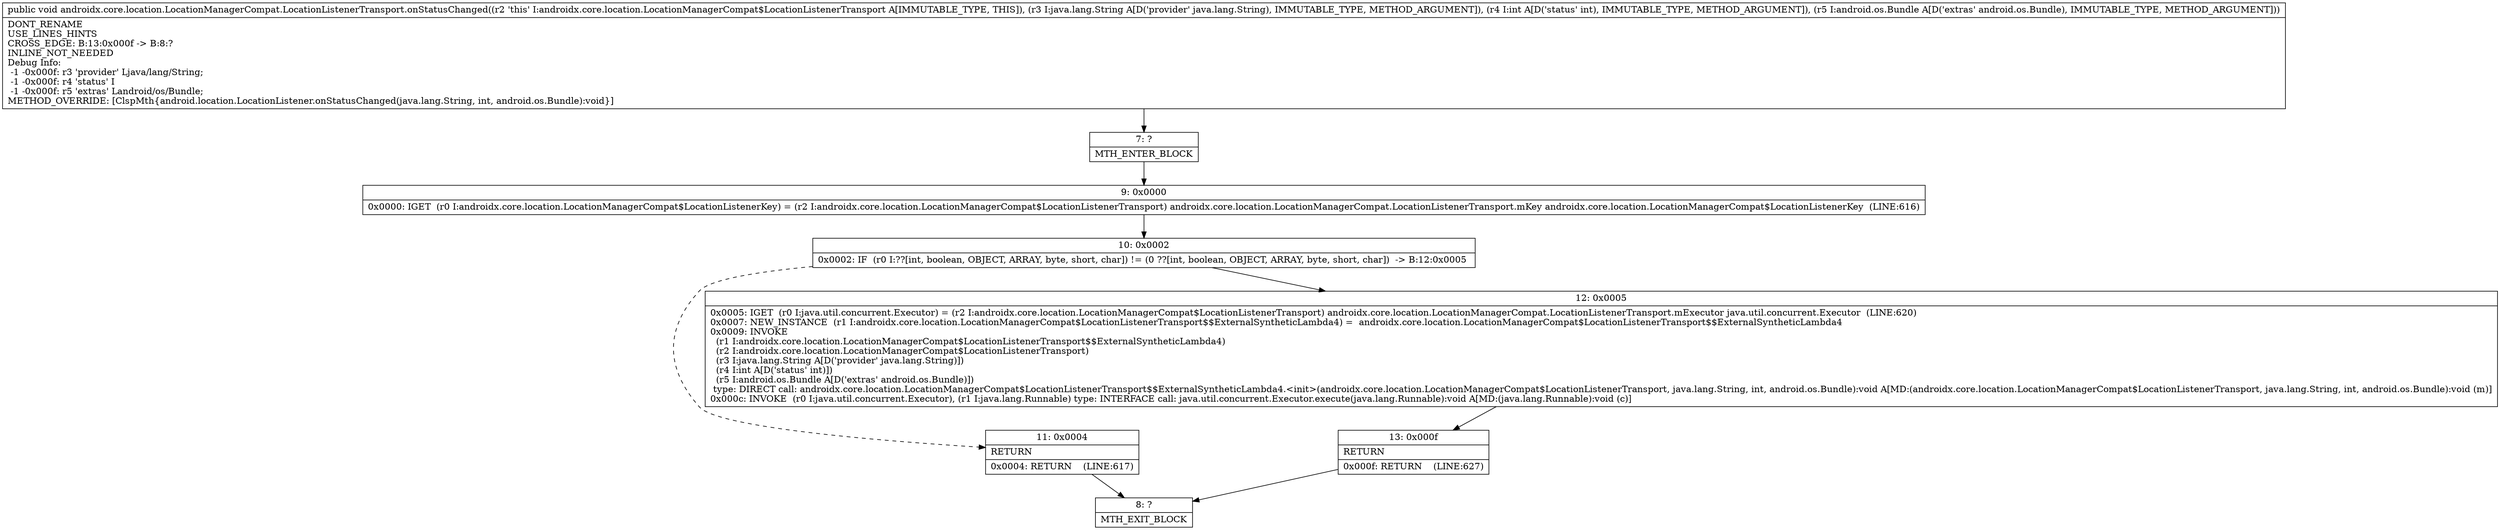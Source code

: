 digraph "CFG forandroidx.core.location.LocationManagerCompat.LocationListenerTransport.onStatusChanged(Ljava\/lang\/String;ILandroid\/os\/Bundle;)V" {
Node_7 [shape=record,label="{7\:\ ?|MTH_ENTER_BLOCK\l}"];
Node_9 [shape=record,label="{9\:\ 0x0000|0x0000: IGET  (r0 I:androidx.core.location.LocationManagerCompat$LocationListenerKey) = (r2 I:androidx.core.location.LocationManagerCompat$LocationListenerTransport) androidx.core.location.LocationManagerCompat.LocationListenerTransport.mKey androidx.core.location.LocationManagerCompat$LocationListenerKey  (LINE:616)\l}"];
Node_10 [shape=record,label="{10\:\ 0x0002|0x0002: IF  (r0 I:??[int, boolean, OBJECT, ARRAY, byte, short, char]) != (0 ??[int, boolean, OBJECT, ARRAY, byte, short, char])  \-\> B:12:0x0005 \l}"];
Node_11 [shape=record,label="{11\:\ 0x0004|RETURN\l|0x0004: RETURN    (LINE:617)\l}"];
Node_8 [shape=record,label="{8\:\ ?|MTH_EXIT_BLOCK\l}"];
Node_12 [shape=record,label="{12\:\ 0x0005|0x0005: IGET  (r0 I:java.util.concurrent.Executor) = (r2 I:androidx.core.location.LocationManagerCompat$LocationListenerTransport) androidx.core.location.LocationManagerCompat.LocationListenerTransport.mExecutor java.util.concurrent.Executor  (LINE:620)\l0x0007: NEW_INSTANCE  (r1 I:androidx.core.location.LocationManagerCompat$LocationListenerTransport$$ExternalSyntheticLambda4) =  androidx.core.location.LocationManagerCompat$LocationListenerTransport$$ExternalSyntheticLambda4 \l0x0009: INVOKE  \l  (r1 I:androidx.core.location.LocationManagerCompat$LocationListenerTransport$$ExternalSyntheticLambda4)\l  (r2 I:androidx.core.location.LocationManagerCompat$LocationListenerTransport)\l  (r3 I:java.lang.String A[D('provider' java.lang.String)])\l  (r4 I:int A[D('status' int)])\l  (r5 I:android.os.Bundle A[D('extras' android.os.Bundle)])\l type: DIRECT call: androidx.core.location.LocationManagerCompat$LocationListenerTransport$$ExternalSyntheticLambda4.\<init\>(androidx.core.location.LocationManagerCompat$LocationListenerTransport, java.lang.String, int, android.os.Bundle):void A[MD:(androidx.core.location.LocationManagerCompat$LocationListenerTransport, java.lang.String, int, android.os.Bundle):void (m)]\l0x000c: INVOKE  (r0 I:java.util.concurrent.Executor), (r1 I:java.lang.Runnable) type: INTERFACE call: java.util.concurrent.Executor.execute(java.lang.Runnable):void A[MD:(java.lang.Runnable):void (c)]\l}"];
Node_13 [shape=record,label="{13\:\ 0x000f|RETURN\l|0x000f: RETURN    (LINE:627)\l}"];
MethodNode[shape=record,label="{public void androidx.core.location.LocationManagerCompat.LocationListenerTransport.onStatusChanged((r2 'this' I:androidx.core.location.LocationManagerCompat$LocationListenerTransport A[IMMUTABLE_TYPE, THIS]), (r3 I:java.lang.String A[D('provider' java.lang.String), IMMUTABLE_TYPE, METHOD_ARGUMENT]), (r4 I:int A[D('status' int), IMMUTABLE_TYPE, METHOD_ARGUMENT]), (r5 I:android.os.Bundle A[D('extras' android.os.Bundle), IMMUTABLE_TYPE, METHOD_ARGUMENT]))  | DONT_RENAME\lUSE_LINES_HINTS\lCROSS_EDGE: B:13:0x000f \-\> B:8:?\lINLINE_NOT_NEEDED\lDebug Info:\l  \-1 \-0x000f: r3 'provider' Ljava\/lang\/String;\l  \-1 \-0x000f: r4 'status' I\l  \-1 \-0x000f: r5 'extras' Landroid\/os\/Bundle;\lMETHOD_OVERRIDE: [ClspMth\{android.location.LocationListener.onStatusChanged(java.lang.String, int, android.os.Bundle):void\}]\l}"];
MethodNode -> Node_7;Node_7 -> Node_9;
Node_9 -> Node_10;
Node_10 -> Node_11[style=dashed];
Node_10 -> Node_12;
Node_11 -> Node_8;
Node_12 -> Node_13;
Node_13 -> Node_8;
}


